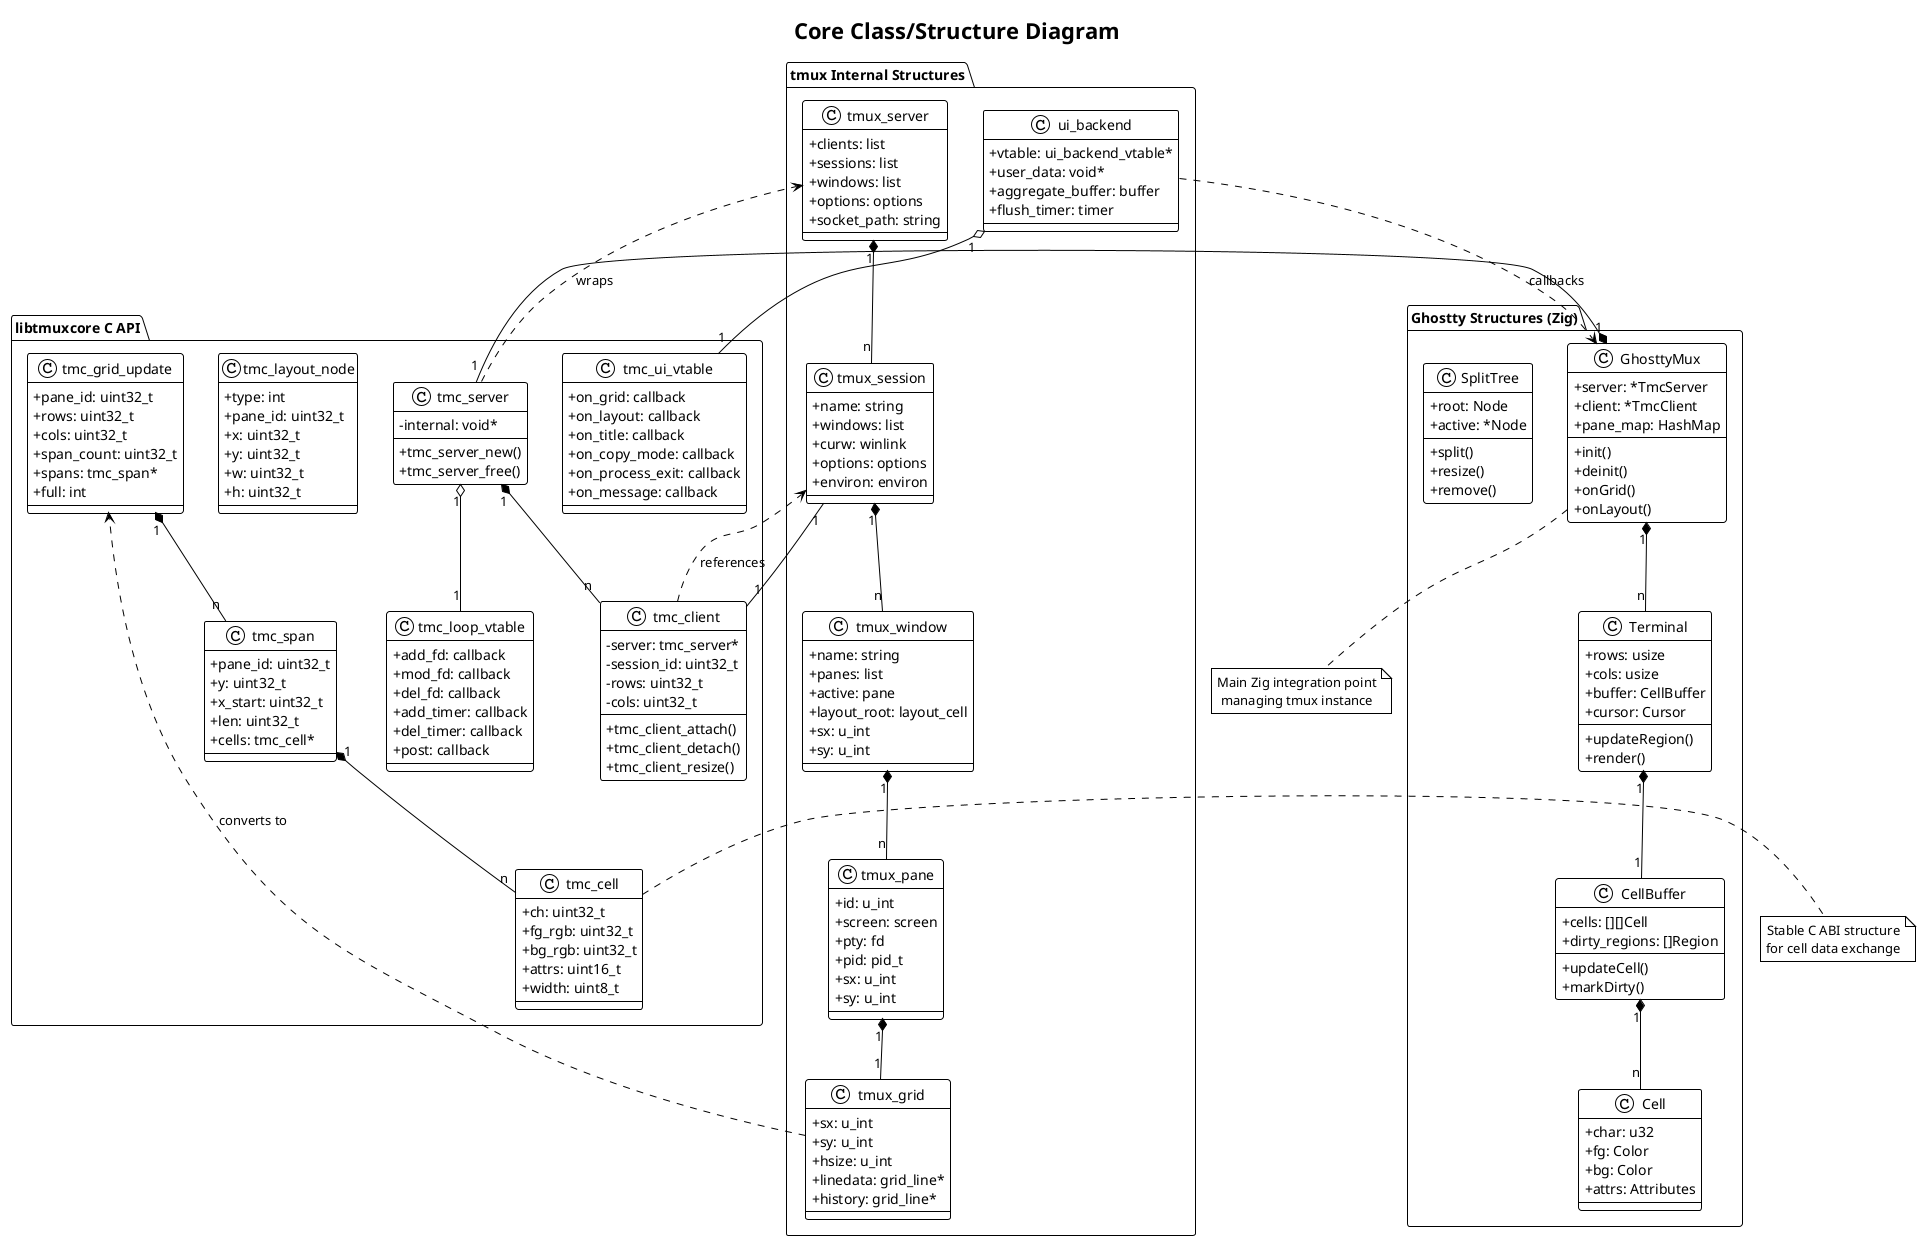 @startuml class-diagram
!theme plain
title Core Class/Structure Diagram

skinparam classAttributeIconSize 0
skinparam defaultTextAlignment center

package "libtmuxcore C API" {
    class tmc_server {
        - internal: void*
        + tmc_server_new()
        + tmc_server_free()
    }
    
    class tmc_client {
        - server: tmc_server*
        - session_id: uint32_t
        - rows: uint32_t
        - cols: uint32_t
        + tmc_client_attach()
        + tmc_client_detach()
        + tmc_client_resize()
    }
    
    class tmc_cell {
        + ch: uint32_t
        + fg_rgb: uint32_t
        + bg_rgb: uint32_t
        + attrs: uint16_t
        + width: uint8_t
    }
    
    class tmc_span {
        + pane_id: uint32_t
        + y: uint32_t
        + x_start: uint32_t
        + len: uint32_t
        + cells: tmc_cell*
    }
    
    class tmc_grid_update {
        + pane_id: uint32_t
        + rows: uint32_t
        + cols: uint32_t
        + span_count: uint32_t
        + spans: tmc_span*
        + full: int
    }
    
    class tmc_layout_node {
        + type: int
        + pane_id: uint32_t
        + x: uint32_t
        + y: uint32_t
        + w: uint32_t
        + h: uint32_t
    }
    
    class tmc_ui_vtable {
        + on_grid: callback
        + on_layout: callback
        + on_title: callback
        + on_copy_mode: callback
        + on_process_exit: callback
        + on_message: callback
    }
    
    class tmc_loop_vtable {
        + add_fd: callback
        + mod_fd: callback
        + del_fd: callback
        + add_timer: callback
        + del_timer: callback
        + post: callback
    }
}

package "tmux Internal Structures" {
    class tmux_server {
        + clients: list
        + sessions: list
        + windows: list
        + options: options
        + socket_path: string
    }
    
    class tmux_session {
        + name: string
        + windows: list
        + curw: winlink
        + options: options
        + environ: environ
    }
    
    class tmux_window {
        + name: string
        + panes: list
        + active: pane
        + layout_root: layout_cell
        + sx: u_int
        + sy: u_int
    }
    
    class tmux_pane {
        + id: u_int
        + screen: screen
        + pty: fd
        + pid: pid_t
        + sx: u_int
        + sy: u_int
    }
    
    class tmux_grid {
        + sx: u_int
        + sy: u_int
        + hsize: u_int
        + linedata: grid_line*
        + history: grid_line*
    }
    
    class ui_backend {
        + vtable: ui_backend_vtable*
        + user_data: void*
        + aggregate_buffer: buffer
        + flush_timer: timer
    }
}

package "Ghostty Structures (Zig)" {
    class GhosttyMux {
        + server: *TmcServer
        + client: *TmcClient
        + pane_map: HashMap
        + init()
        + deinit()
        + onGrid()
        + onLayout()
    }
    
    class Terminal {
        + rows: usize
        + cols: usize
        + buffer: CellBuffer
        + cursor: Cursor
        + updateRegion()
        + render()
    }
    
    class CellBuffer {
        + cells: [][]Cell
        + dirty_regions: []Region
        + updateCell()
        + markDirty()
    }
    
    class Cell {
        + char: u32
        + fg: Color
        + bg: Color
        + attrs: Attributes
    }
    
    class SplitTree {
        + root: Node
        + active: *Node
        + split()
        + resize()
        + remove()
    }
}

' Relationships
tmc_server "1" *-- "n" tmc_client
tmc_client "1" -- "1" tmux_session
tmc_grid_update "1" *-- "n" tmc_span
tmc_span "1" *-- "n" tmc_cell

tmux_server "1" *-- "n" tmux_session
tmux_session "1" *-- "n" tmux_window
tmux_window "1" *-- "n" tmux_pane
tmux_pane "1" *-- "1" tmux_grid

ui_backend "1" o-- "1" tmc_ui_vtable
tmc_server "1" o-- "1" tmc_loop_vtable

GhosttyMux "1" *-- "1" tmc_server
GhosttyMux "1" *-- "n" Terminal
Terminal "1" *-- "1" CellBuffer
CellBuffer "1" *-- "n" Cell

' Connections between layers
tmc_server ..> tmux_server : wraps
tmc_client ..> tmux_session : references
ui_backend ..> GhosttyMux : callbacks
tmux_grid ..> tmc_grid_update : converts to

note right of tmc_cell
  Stable C ABI structure
  for cell data exchange
end note

note bottom of GhosttyMux
  Main Zig integration point
  managing tmux instance
end note

@enduml
